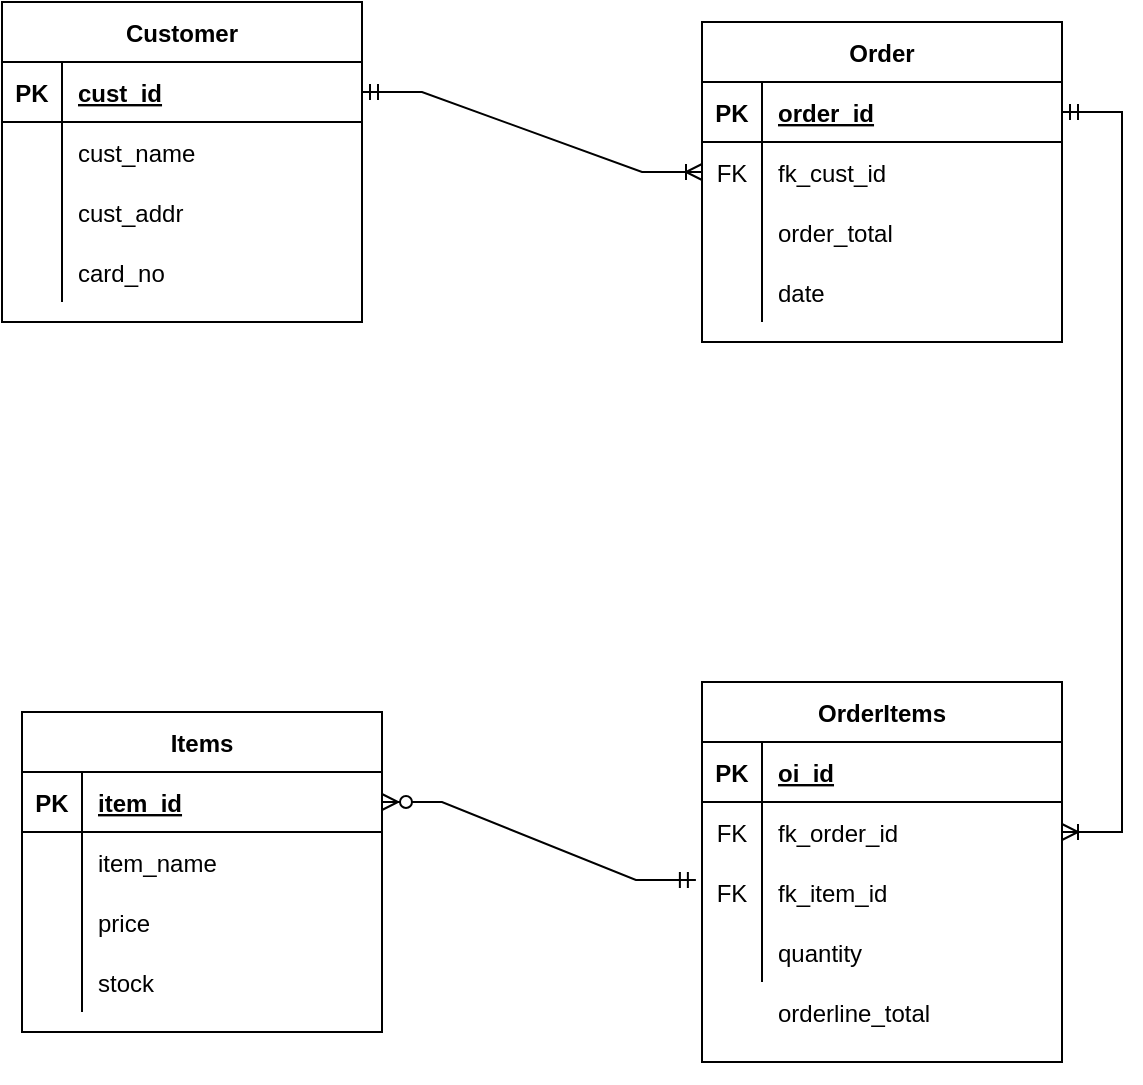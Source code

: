 <mxfile version="17.4.6" type="device"><diagram id="TBvdrvbrXdvZAoBqjkEM" name="Page-1"><mxGraphModel dx="1422" dy="772" grid="1" gridSize="10" guides="1" tooltips="1" connect="1" arrows="1" fold="1" page="1" pageScale="1" pageWidth="850" pageHeight="1100" math="0" shadow="0"><root><mxCell id="0"/><mxCell id="1" parent="0"/><mxCell id="KEH5eddyGHI3suQxFICk-1" value="OrderItems" style="shape=table;startSize=30;container=1;collapsible=1;childLayout=tableLayout;fixedRows=1;rowLines=0;fontStyle=1;align=center;resizeLast=1;" vertex="1" parent="1"><mxGeometry x="490" y="430" width="180" height="190" as="geometry"/></mxCell><mxCell id="KEH5eddyGHI3suQxFICk-2" value="" style="shape=tableRow;horizontal=0;startSize=0;swimlaneHead=0;swimlaneBody=0;fillColor=none;collapsible=0;dropTarget=0;points=[[0,0.5],[1,0.5]];portConstraint=eastwest;top=0;left=0;right=0;bottom=1;" vertex="1" parent="KEH5eddyGHI3suQxFICk-1"><mxGeometry y="30" width="180" height="30" as="geometry"/></mxCell><mxCell id="KEH5eddyGHI3suQxFICk-3" value="PK" style="shape=partialRectangle;connectable=0;fillColor=none;top=0;left=0;bottom=0;right=0;fontStyle=1;overflow=hidden;" vertex="1" parent="KEH5eddyGHI3suQxFICk-2"><mxGeometry width="30" height="30" as="geometry"><mxRectangle width="30" height="30" as="alternateBounds"/></mxGeometry></mxCell><mxCell id="KEH5eddyGHI3suQxFICk-4" value="oi_id" style="shape=partialRectangle;connectable=0;fillColor=none;top=0;left=0;bottom=0;right=0;align=left;spacingLeft=6;fontStyle=5;overflow=hidden;" vertex="1" parent="KEH5eddyGHI3suQxFICk-2"><mxGeometry x="30" width="150" height="30" as="geometry"><mxRectangle width="150" height="30" as="alternateBounds"/></mxGeometry></mxCell><mxCell id="KEH5eddyGHI3suQxFICk-5" value="" style="shape=tableRow;horizontal=0;startSize=0;swimlaneHead=0;swimlaneBody=0;fillColor=none;collapsible=0;dropTarget=0;points=[[0,0.5],[1,0.5]];portConstraint=eastwest;top=0;left=0;right=0;bottom=0;" vertex="1" parent="KEH5eddyGHI3suQxFICk-1"><mxGeometry y="60" width="180" height="30" as="geometry"/></mxCell><mxCell id="KEH5eddyGHI3suQxFICk-6" value="FK" style="shape=partialRectangle;connectable=0;fillColor=none;top=0;left=0;bottom=0;right=0;editable=1;overflow=hidden;" vertex="1" parent="KEH5eddyGHI3suQxFICk-5"><mxGeometry width="30" height="30" as="geometry"><mxRectangle width="30" height="30" as="alternateBounds"/></mxGeometry></mxCell><mxCell id="KEH5eddyGHI3suQxFICk-7" value="fk_order_id" style="shape=partialRectangle;connectable=0;fillColor=none;top=0;left=0;bottom=0;right=0;align=left;spacingLeft=6;overflow=hidden;" vertex="1" parent="KEH5eddyGHI3suQxFICk-5"><mxGeometry x="30" width="150" height="30" as="geometry"><mxRectangle width="150" height="30" as="alternateBounds"/></mxGeometry></mxCell><mxCell id="KEH5eddyGHI3suQxFICk-8" value="" style="shape=tableRow;horizontal=0;startSize=0;swimlaneHead=0;swimlaneBody=0;fillColor=none;collapsible=0;dropTarget=0;points=[[0,0.5],[1,0.5]];portConstraint=eastwest;top=0;left=0;right=0;bottom=0;" vertex="1" parent="KEH5eddyGHI3suQxFICk-1"><mxGeometry y="90" width="180" height="30" as="geometry"/></mxCell><mxCell id="KEH5eddyGHI3suQxFICk-9" value="FK" style="shape=partialRectangle;connectable=0;fillColor=none;top=0;left=0;bottom=0;right=0;editable=1;overflow=hidden;" vertex="1" parent="KEH5eddyGHI3suQxFICk-8"><mxGeometry width="30" height="30" as="geometry"><mxRectangle width="30" height="30" as="alternateBounds"/></mxGeometry></mxCell><mxCell id="KEH5eddyGHI3suQxFICk-10" value="fk_item_id" style="shape=partialRectangle;connectable=0;fillColor=none;top=0;left=0;bottom=0;right=0;align=left;spacingLeft=6;overflow=hidden;" vertex="1" parent="KEH5eddyGHI3suQxFICk-8"><mxGeometry x="30" width="150" height="30" as="geometry"><mxRectangle width="150" height="30" as="alternateBounds"/></mxGeometry></mxCell><mxCell id="KEH5eddyGHI3suQxFICk-11" value="" style="shape=tableRow;horizontal=0;startSize=0;swimlaneHead=0;swimlaneBody=0;fillColor=none;collapsible=0;dropTarget=0;points=[[0,0.5],[1,0.5]];portConstraint=eastwest;top=0;left=0;right=0;bottom=0;" vertex="1" parent="KEH5eddyGHI3suQxFICk-1"><mxGeometry y="120" width="180" height="30" as="geometry"/></mxCell><mxCell id="KEH5eddyGHI3suQxFICk-12" value="" style="shape=partialRectangle;connectable=0;fillColor=none;top=0;left=0;bottom=0;right=0;editable=1;overflow=hidden;" vertex="1" parent="KEH5eddyGHI3suQxFICk-11"><mxGeometry width="30" height="30" as="geometry"><mxRectangle width="30" height="30" as="alternateBounds"/></mxGeometry></mxCell><mxCell id="KEH5eddyGHI3suQxFICk-13" value="quantity" style="shape=partialRectangle;connectable=0;fillColor=none;top=0;left=0;bottom=0;right=0;align=left;spacingLeft=6;overflow=hidden;" vertex="1" parent="KEH5eddyGHI3suQxFICk-11"><mxGeometry x="30" width="150" height="30" as="geometry"><mxRectangle width="150" height="30" as="alternateBounds"/></mxGeometry></mxCell><mxCell id="KEH5eddyGHI3suQxFICk-14" value="Order" style="shape=table;startSize=30;container=1;collapsible=1;childLayout=tableLayout;fixedRows=1;rowLines=0;fontStyle=1;align=center;resizeLast=1;" vertex="1" parent="1"><mxGeometry x="490" y="100" width="180" height="160" as="geometry"/></mxCell><mxCell id="KEH5eddyGHI3suQxFICk-15" value="" style="shape=tableRow;horizontal=0;startSize=0;swimlaneHead=0;swimlaneBody=0;fillColor=none;collapsible=0;dropTarget=0;points=[[0,0.5],[1,0.5]];portConstraint=eastwest;top=0;left=0;right=0;bottom=1;" vertex="1" parent="KEH5eddyGHI3suQxFICk-14"><mxGeometry y="30" width="180" height="30" as="geometry"/></mxCell><mxCell id="KEH5eddyGHI3suQxFICk-16" value="PK" style="shape=partialRectangle;connectable=0;fillColor=none;top=0;left=0;bottom=0;right=0;fontStyle=1;overflow=hidden;" vertex="1" parent="KEH5eddyGHI3suQxFICk-15"><mxGeometry width="30" height="30" as="geometry"><mxRectangle width="30" height="30" as="alternateBounds"/></mxGeometry></mxCell><mxCell id="KEH5eddyGHI3suQxFICk-17" value="order_id" style="shape=partialRectangle;connectable=0;fillColor=none;top=0;left=0;bottom=0;right=0;align=left;spacingLeft=6;fontStyle=5;overflow=hidden;" vertex="1" parent="KEH5eddyGHI3suQxFICk-15"><mxGeometry x="30" width="150" height="30" as="geometry"><mxRectangle width="150" height="30" as="alternateBounds"/></mxGeometry></mxCell><mxCell id="KEH5eddyGHI3suQxFICk-18" value="" style="shape=tableRow;horizontal=0;startSize=0;swimlaneHead=0;swimlaneBody=0;fillColor=none;collapsible=0;dropTarget=0;points=[[0,0.5],[1,0.5]];portConstraint=eastwest;top=0;left=0;right=0;bottom=0;" vertex="1" parent="KEH5eddyGHI3suQxFICk-14"><mxGeometry y="60" width="180" height="30" as="geometry"/></mxCell><mxCell id="KEH5eddyGHI3suQxFICk-19" value="FK" style="shape=partialRectangle;connectable=0;fillColor=none;top=0;left=0;bottom=0;right=0;editable=1;overflow=hidden;" vertex="1" parent="KEH5eddyGHI3suQxFICk-18"><mxGeometry width="30" height="30" as="geometry"><mxRectangle width="30" height="30" as="alternateBounds"/></mxGeometry></mxCell><mxCell id="KEH5eddyGHI3suQxFICk-20" value="fk_cust_id" style="shape=partialRectangle;connectable=0;fillColor=none;top=0;left=0;bottom=0;right=0;align=left;spacingLeft=6;overflow=hidden;" vertex="1" parent="KEH5eddyGHI3suQxFICk-18"><mxGeometry x="30" width="150" height="30" as="geometry"><mxRectangle width="150" height="30" as="alternateBounds"/></mxGeometry></mxCell><mxCell id="KEH5eddyGHI3suQxFICk-21" value="" style="shape=tableRow;horizontal=0;startSize=0;swimlaneHead=0;swimlaneBody=0;fillColor=none;collapsible=0;dropTarget=0;points=[[0,0.5],[1,0.5]];portConstraint=eastwest;top=0;left=0;right=0;bottom=0;" vertex="1" parent="KEH5eddyGHI3suQxFICk-14"><mxGeometry y="90" width="180" height="30" as="geometry"/></mxCell><mxCell id="KEH5eddyGHI3suQxFICk-22" value="" style="shape=partialRectangle;connectable=0;fillColor=none;top=0;left=0;bottom=0;right=0;editable=1;overflow=hidden;" vertex="1" parent="KEH5eddyGHI3suQxFICk-21"><mxGeometry width="30" height="30" as="geometry"><mxRectangle width="30" height="30" as="alternateBounds"/></mxGeometry></mxCell><mxCell id="KEH5eddyGHI3suQxFICk-23" value="order_total" style="shape=partialRectangle;connectable=0;fillColor=none;top=0;left=0;bottom=0;right=0;align=left;spacingLeft=6;overflow=hidden;" vertex="1" parent="KEH5eddyGHI3suQxFICk-21"><mxGeometry x="30" width="150" height="30" as="geometry"><mxRectangle width="150" height="30" as="alternateBounds"/></mxGeometry></mxCell><mxCell id="KEH5eddyGHI3suQxFICk-24" value="" style="shape=tableRow;horizontal=0;startSize=0;swimlaneHead=0;swimlaneBody=0;fillColor=none;collapsible=0;dropTarget=0;points=[[0,0.5],[1,0.5]];portConstraint=eastwest;top=0;left=0;right=0;bottom=0;" vertex="1" parent="KEH5eddyGHI3suQxFICk-14"><mxGeometry y="120" width="180" height="30" as="geometry"/></mxCell><mxCell id="KEH5eddyGHI3suQxFICk-25" value="" style="shape=partialRectangle;connectable=0;fillColor=none;top=0;left=0;bottom=0;right=0;editable=1;overflow=hidden;" vertex="1" parent="KEH5eddyGHI3suQxFICk-24"><mxGeometry width="30" height="30" as="geometry"><mxRectangle width="30" height="30" as="alternateBounds"/></mxGeometry></mxCell><mxCell id="KEH5eddyGHI3suQxFICk-26" value="date" style="shape=partialRectangle;connectable=0;fillColor=none;top=0;left=0;bottom=0;right=0;align=left;spacingLeft=6;overflow=hidden;" vertex="1" parent="KEH5eddyGHI3suQxFICk-24"><mxGeometry x="30" width="150" height="30" as="geometry"><mxRectangle width="150" height="30" as="alternateBounds"/></mxGeometry></mxCell><mxCell id="KEH5eddyGHI3suQxFICk-27" value="Customer" style="shape=table;startSize=30;container=1;collapsible=1;childLayout=tableLayout;fixedRows=1;rowLines=0;fontStyle=1;align=center;resizeLast=1;" vertex="1" parent="1"><mxGeometry x="140" y="90" width="180" height="160" as="geometry"/></mxCell><mxCell id="KEH5eddyGHI3suQxFICk-28" value="" style="shape=tableRow;horizontal=0;startSize=0;swimlaneHead=0;swimlaneBody=0;fillColor=none;collapsible=0;dropTarget=0;points=[[0,0.5],[1,0.5]];portConstraint=eastwest;top=0;left=0;right=0;bottom=1;" vertex="1" parent="KEH5eddyGHI3suQxFICk-27"><mxGeometry y="30" width="180" height="30" as="geometry"/></mxCell><mxCell id="KEH5eddyGHI3suQxFICk-29" value="PK" style="shape=partialRectangle;connectable=0;fillColor=none;top=0;left=0;bottom=0;right=0;fontStyle=1;overflow=hidden;" vertex="1" parent="KEH5eddyGHI3suQxFICk-28"><mxGeometry width="30" height="30" as="geometry"><mxRectangle width="30" height="30" as="alternateBounds"/></mxGeometry></mxCell><mxCell id="KEH5eddyGHI3suQxFICk-30" value="cust_id" style="shape=partialRectangle;connectable=0;fillColor=none;top=0;left=0;bottom=0;right=0;align=left;spacingLeft=6;fontStyle=5;overflow=hidden;" vertex="1" parent="KEH5eddyGHI3suQxFICk-28"><mxGeometry x="30" width="150" height="30" as="geometry"><mxRectangle width="150" height="30" as="alternateBounds"/></mxGeometry></mxCell><mxCell id="KEH5eddyGHI3suQxFICk-31" value="" style="shape=tableRow;horizontal=0;startSize=0;swimlaneHead=0;swimlaneBody=0;fillColor=none;collapsible=0;dropTarget=0;points=[[0,0.5],[1,0.5]];portConstraint=eastwest;top=0;left=0;right=0;bottom=0;" vertex="1" parent="KEH5eddyGHI3suQxFICk-27"><mxGeometry y="60" width="180" height="30" as="geometry"/></mxCell><mxCell id="KEH5eddyGHI3suQxFICk-32" value="" style="shape=partialRectangle;connectable=0;fillColor=none;top=0;left=0;bottom=0;right=0;editable=1;overflow=hidden;" vertex="1" parent="KEH5eddyGHI3suQxFICk-31"><mxGeometry width="30" height="30" as="geometry"><mxRectangle width="30" height="30" as="alternateBounds"/></mxGeometry></mxCell><mxCell id="KEH5eddyGHI3suQxFICk-33" value="cust_name" style="shape=partialRectangle;connectable=0;fillColor=none;top=0;left=0;bottom=0;right=0;align=left;spacingLeft=6;overflow=hidden;" vertex="1" parent="KEH5eddyGHI3suQxFICk-31"><mxGeometry x="30" width="150" height="30" as="geometry"><mxRectangle width="150" height="30" as="alternateBounds"/></mxGeometry></mxCell><mxCell id="KEH5eddyGHI3suQxFICk-34" value="" style="shape=tableRow;horizontal=0;startSize=0;swimlaneHead=0;swimlaneBody=0;fillColor=none;collapsible=0;dropTarget=0;points=[[0,0.5],[1,0.5]];portConstraint=eastwest;top=0;left=0;right=0;bottom=0;" vertex="1" parent="KEH5eddyGHI3suQxFICk-27"><mxGeometry y="90" width="180" height="30" as="geometry"/></mxCell><mxCell id="KEH5eddyGHI3suQxFICk-35" value="" style="shape=partialRectangle;connectable=0;fillColor=none;top=0;left=0;bottom=0;right=0;editable=1;overflow=hidden;" vertex="1" parent="KEH5eddyGHI3suQxFICk-34"><mxGeometry width="30" height="30" as="geometry"><mxRectangle width="30" height="30" as="alternateBounds"/></mxGeometry></mxCell><mxCell id="KEH5eddyGHI3suQxFICk-36" value="cust_addr" style="shape=partialRectangle;connectable=0;fillColor=none;top=0;left=0;bottom=0;right=0;align=left;spacingLeft=6;overflow=hidden;" vertex="1" parent="KEH5eddyGHI3suQxFICk-34"><mxGeometry x="30" width="150" height="30" as="geometry"><mxRectangle width="150" height="30" as="alternateBounds"/></mxGeometry></mxCell><mxCell id="KEH5eddyGHI3suQxFICk-37" value="" style="shape=tableRow;horizontal=0;startSize=0;swimlaneHead=0;swimlaneBody=0;fillColor=none;collapsible=0;dropTarget=0;points=[[0,0.5],[1,0.5]];portConstraint=eastwest;top=0;left=0;right=0;bottom=0;" vertex="1" parent="KEH5eddyGHI3suQxFICk-27"><mxGeometry y="120" width="180" height="30" as="geometry"/></mxCell><mxCell id="KEH5eddyGHI3suQxFICk-38" value="" style="shape=partialRectangle;connectable=0;fillColor=none;top=0;left=0;bottom=0;right=0;editable=1;overflow=hidden;" vertex="1" parent="KEH5eddyGHI3suQxFICk-37"><mxGeometry width="30" height="30" as="geometry"><mxRectangle width="30" height="30" as="alternateBounds"/></mxGeometry></mxCell><mxCell id="KEH5eddyGHI3suQxFICk-39" value="card_no" style="shape=partialRectangle;connectable=0;fillColor=none;top=0;left=0;bottom=0;right=0;align=left;spacingLeft=6;overflow=hidden;" vertex="1" parent="KEH5eddyGHI3suQxFICk-37"><mxGeometry x="30" width="150" height="30" as="geometry"><mxRectangle width="150" height="30" as="alternateBounds"/></mxGeometry></mxCell><mxCell id="KEH5eddyGHI3suQxFICk-40" value="Items" style="shape=table;startSize=30;container=1;collapsible=1;childLayout=tableLayout;fixedRows=1;rowLines=0;fontStyle=1;align=center;resizeLast=1;" vertex="1" parent="1"><mxGeometry x="150" y="445" width="180" height="160" as="geometry"/></mxCell><mxCell id="KEH5eddyGHI3suQxFICk-41" value="" style="shape=tableRow;horizontal=0;startSize=0;swimlaneHead=0;swimlaneBody=0;fillColor=none;collapsible=0;dropTarget=0;points=[[0,0.5],[1,0.5]];portConstraint=eastwest;top=0;left=0;right=0;bottom=1;" vertex="1" parent="KEH5eddyGHI3suQxFICk-40"><mxGeometry y="30" width="180" height="30" as="geometry"/></mxCell><mxCell id="KEH5eddyGHI3suQxFICk-42" value="PK" style="shape=partialRectangle;connectable=0;fillColor=none;top=0;left=0;bottom=0;right=0;fontStyle=1;overflow=hidden;" vertex="1" parent="KEH5eddyGHI3suQxFICk-41"><mxGeometry width="30" height="30" as="geometry"><mxRectangle width="30" height="30" as="alternateBounds"/></mxGeometry></mxCell><mxCell id="KEH5eddyGHI3suQxFICk-43" value="item_id" style="shape=partialRectangle;connectable=0;fillColor=none;top=0;left=0;bottom=0;right=0;align=left;spacingLeft=6;fontStyle=5;overflow=hidden;" vertex="1" parent="KEH5eddyGHI3suQxFICk-41"><mxGeometry x="30" width="150" height="30" as="geometry"><mxRectangle width="150" height="30" as="alternateBounds"/></mxGeometry></mxCell><mxCell id="KEH5eddyGHI3suQxFICk-44" value="" style="shape=tableRow;horizontal=0;startSize=0;swimlaneHead=0;swimlaneBody=0;fillColor=none;collapsible=0;dropTarget=0;points=[[0,0.5],[1,0.5]];portConstraint=eastwest;top=0;left=0;right=0;bottom=0;" vertex="1" parent="KEH5eddyGHI3suQxFICk-40"><mxGeometry y="60" width="180" height="30" as="geometry"/></mxCell><mxCell id="KEH5eddyGHI3suQxFICk-45" value="" style="shape=partialRectangle;connectable=0;fillColor=none;top=0;left=0;bottom=0;right=0;editable=1;overflow=hidden;" vertex="1" parent="KEH5eddyGHI3suQxFICk-44"><mxGeometry width="30" height="30" as="geometry"><mxRectangle width="30" height="30" as="alternateBounds"/></mxGeometry></mxCell><mxCell id="KEH5eddyGHI3suQxFICk-46" value="item_name" style="shape=partialRectangle;connectable=0;fillColor=none;top=0;left=0;bottom=0;right=0;align=left;spacingLeft=6;overflow=hidden;" vertex="1" parent="KEH5eddyGHI3suQxFICk-44"><mxGeometry x="30" width="150" height="30" as="geometry"><mxRectangle width="150" height="30" as="alternateBounds"/></mxGeometry></mxCell><mxCell id="KEH5eddyGHI3suQxFICk-47" value="" style="shape=tableRow;horizontal=0;startSize=0;swimlaneHead=0;swimlaneBody=0;fillColor=none;collapsible=0;dropTarget=0;points=[[0,0.5],[1,0.5]];portConstraint=eastwest;top=0;left=0;right=0;bottom=0;" vertex="1" parent="KEH5eddyGHI3suQxFICk-40"><mxGeometry y="90" width="180" height="30" as="geometry"/></mxCell><mxCell id="KEH5eddyGHI3suQxFICk-48" value="" style="shape=partialRectangle;connectable=0;fillColor=none;top=0;left=0;bottom=0;right=0;editable=1;overflow=hidden;" vertex="1" parent="KEH5eddyGHI3suQxFICk-47"><mxGeometry width="30" height="30" as="geometry"><mxRectangle width="30" height="30" as="alternateBounds"/></mxGeometry></mxCell><mxCell id="KEH5eddyGHI3suQxFICk-49" value="price" style="shape=partialRectangle;connectable=0;fillColor=none;top=0;left=0;bottom=0;right=0;align=left;spacingLeft=6;overflow=hidden;" vertex="1" parent="KEH5eddyGHI3suQxFICk-47"><mxGeometry x="30" width="150" height="30" as="geometry"><mxRectangle width="150" height="30" as="alternateBounds"/></mxGeometry></mxCell><mxCell id="KEH5eddyGHI3suQxFICk-50" value="" style="shape=tableRow;horizontal=0;startSize=0;swimlaneHead=0;swimlaneBody=0;fillColor=none;collapsible=0;dropTarget=0;points=[[0,0.5],[1,0.5]];portConstraint=eastwest;top=0;left=0;right=0;bottom=0;" vertex="1" parent="KEH5eddyGHI3suQxFICk-40"><mxGeometry y="120" width="180" height="30" as="geometry"/></mxCell><mxCell id="KEH5eddyGHI3suQxFICk-51" value="" style="shape=partialRectangle;connectable=0;fillColor=none;top=0;left=0;bottom=0;right=0;editable=1;overflow=hidden;" vertex="1" parent="KEH5eddyGHI3suQxFICk-50"><mxGeometry width="30" height="30" as="geometry"><mxRectangle width="30" height="30" as="alternateBounds"/></mxGeometry></mxCell><mxCell id="KEH5eddyGHI3suQxFICk-52" value="stock" style="shape=partialRectangle;connectable=0;fillColor=none;top=0;left=0;bottom=0;right=0;align=left;spacingLeft=6;overflow=hidden;" vertex="1" parent="KEH5eddyGHI3suQxFICk-50"><mxGeometry x="30" width="150" height="30" as="geometry"><mxRectangle width="150" height="30" as="alternateBounds"/></mxGeometry></mxCell><mxCell id="KEH5eddyGHI3suQxFICk-53" value="" style="shape=tableRow;horizontal=0;startSize=0;swimlaneHead=0;swimlaneBody=0;fillColor=none;collapsible=0;dropTarget=0;points=[[0,0.5],[1,0.5]];portConstraint=eastwest;top=0;left=0;right=0;bottom=0;" vertex="1" parent="1"><mxGeometry x="170" y="600" width="180" height="30" as="geometry"/></mxCell><mxCell id="KEH5eddyGHI3suQxFICk-54" value="" style="shape=partialRectangle;connectable=0;fillColor=none;top=0;left=0;bottom=0;right=0;editable=1;overflow=hidden;" vertex="1" parent="KEH5eddyGHI3suQxFICk-53"><mxGeometry width="30" height="30" as="geometry"><mxRectangle width="30" height="30" as="alternateBounds"/></mxGeometry></mxCell><mxCell id="KEH5eddyGHI3suQxFICk-56" value="" style="edgeStyle=entityRelationEdgeStyle;fontSize=12;html=1;endArrow=ERoneToMany;startArrow=ERmandOne;rounded=0;exitX=1;exitY=0.5;exitDx=0;exitDy=0;entryX=0;entryY=0.5;entryDx=0;entryDy=0;" edge="1" parent="1" source="KEH5eddyGHI3suQxFICk-28" target="KEH5eddyGHI3suQxFICk-18"><mxGeometry width="100" height="100" relative="1" as="geometry"><mxPoint x="370" y="450" as="sourcePoint"/><mxPoint x="520" y="150" as="targetPoint"/></mxGeometry></mxCell><mxCell id="KEH5eddyGHI3suQxFICk-57" value="" style="edgeStyle=entityRelationEdgeStyle;fontSize=12;html=1;endArrow=ERoneToMany;startArrow=ERmandOne;rounded=0;exitX=1;exitY=0.5;exitDx=0;exitDy=0;entryX=1;entryY=0.5;entryDx=0;entryDy=0;" edge="1" parent="1" source="KEH5eddyGHI3suQxFICk-15" target="KEH5eddyGHI3suQxFICk-5"><mxGeometry width="100" height="100" relative="1" as="geometry"><mxPoint x="370" y="450" as="sourcePoint"/><mxPoint x="730" y="460" as="targetPoint"/></mxGeometry></mxCell><mxCell id="KEH5eddyGHI3suQxFICk-55" value="orderline_total" style="shape=partialRectangle;connectable=0;fillColor=none;top=0;left=0;bottom=0;right=0;align=left;spacingLeft=6;overflow=hidden;" vertex="1" parent="1"><mxGeometry x="520" y="580" width="150" height="30" as="geometry"><mxRectangle width="150" height="30" as="alternateBounds"/></mxGeometry></mxCell><mxCell id="KEH5eddyGHI3suQxFICk-59" value="" style="edgeStyle=entityRelationEdgeStyle;fontSize=12;html=1;endArrow=ERzeroToMany;startArrow=ERmandOne;rounded=0;exitX=-0.017;exitY=0.3;exitDx=0;exitDy=0;exitPerimeter=0;entryX=1;entryY=0.5;entryDx=0;entryDy=0;" edge="1" parent="1" source="KEH5eddyGHI3suQxFICk-8" target="KEH5eddyGHI3suQxFICk-41"><mxGeometry width="100" height="100" relative="1" as="geometry"><mxPoint x="370" y="445" as="sourcePoint"/><mxPoint x="470" y="345" as="targetPoint"/></mxGeometry></mxCell></root></mxGraphModel></diagram></mxfile>